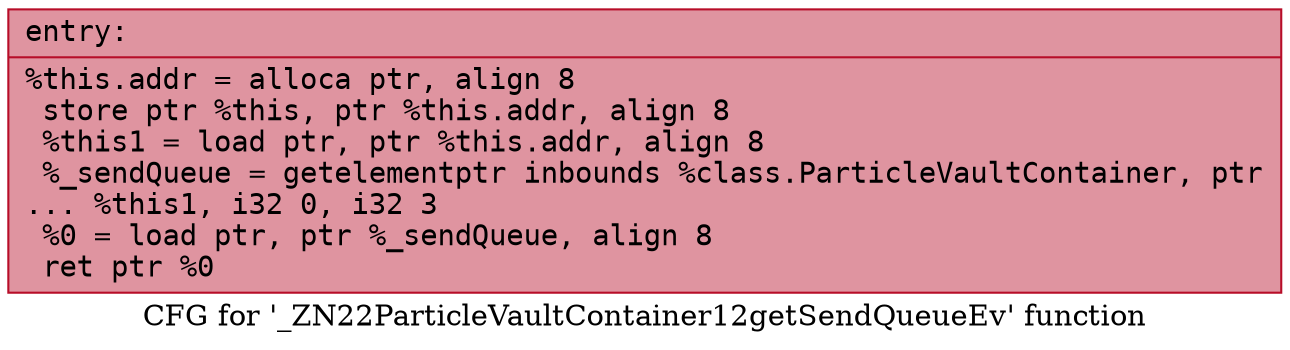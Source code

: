digraph "CFG for '_ZN22ParticleVaultContainer12getSendQueueEv' function" {
	label="CFG for '_ZN22ParticleVaultContainer12getSendQueueEv' function";

	Node0x559071107e20 [shape=record,color="#b70d28ff", style=filled, fillcolor="#b70d2870" fontname="Courier",label="{entry:\l|  %this.addr = alloca ptr, align 8\l  store ptr %this, ptr %this.addr, align 8\l  %this1 = load ptr, ptr %this.addr, align 8\l  %_sendQueue = getelementptr inbounds %class.ParticleVaultContainer, ptr\l... %this1, i32 0, i32 3\l  %0 = load ptr, ptr %_sendQueue, align 8\l  ret ptr %0\l}"];
}
